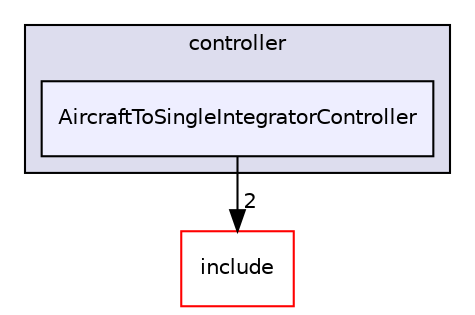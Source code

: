 digraph "/root/scrimmage/scrimmage/src/plugins/controller/AircraftToSingleIntegratorController" {
  compound=true
  node [ fontsize="10", fontname="Helvetica"];
  edge [ labelfontsize="10", labelfontname="Helvetica"];
  subgraph clusterdir_c915aa27e6120cf8f6d19a96e78171a2 {
    graph [ bgcolor="#ddddee", pencolor="black", label="controller" fontname="Helvetica", fontsize="10", URL="dir_c915aa27e6120cf8f6d19a96e78171a2.html"]
  dir_8c7362a38f944ccbebca438e522416c3 [shape=box, label="AircraftToSingleIntegratorController", style="filled", fillcolor="#eeeeff", pencolor="black", URL="dir_8c7362a38f944ccbebca438e522416c3.html"];
  }
  dir_d44c64559bbebec7f509842c48db8b23 [shape=box label="include" fillcolor="white" style="filled" color="red" URL="dir_d44c64559bbebec7f509842c48db8b23.html"];
  dir_8c7362a38f944ccbebca438e522416c3->dir_d44c64559bbebec7f509842c48db8b23 [headlabel="2", labeldistance=1.5 headhref="dir_000196_000004.html"];
}
